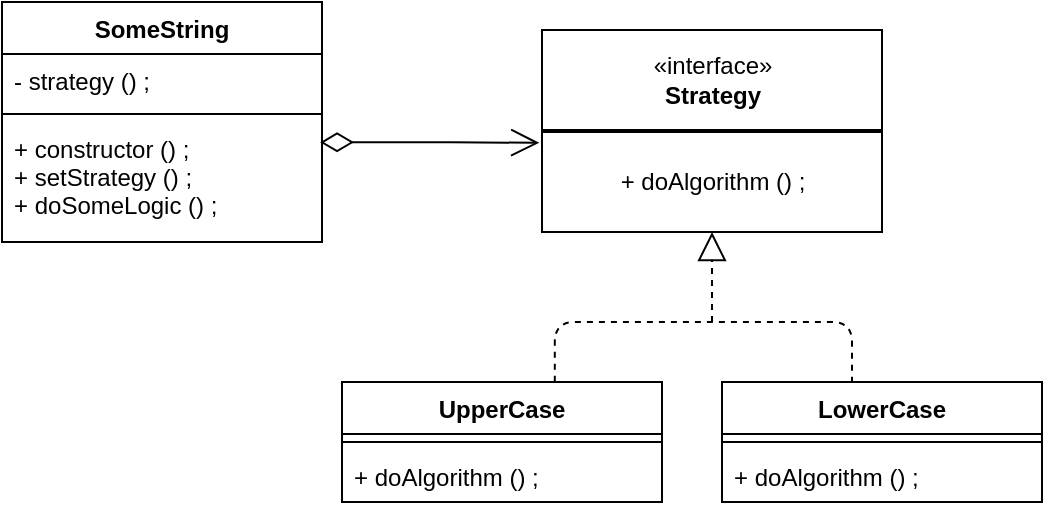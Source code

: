 <mxfile>
    <diagram id="_uB95avh3rgD_EGWLrsU" name="Page-1">
        <mxGraphModel dx="734" dy="575" grid="0" gridSize="10" guides="1" tooltips="1" connect="1" arrows="1" fold="1" page="1" pageScale="1" pageWidth="827" pageHeight="1169" math="0" shadow="0">
            <root>
                <mxCell id="0"/>
                <mxCell id="1" parent="0"/>
                <mxCell id="2" value="SomeString" style="swimlane;fontStyle=1;align=center;verticalAlign=top;childLayout=stackLayout;horizontal=1;startSize=26;horizontalStack=0;resizeParent=1;resizeParentMax=0;resizeLast=0;collapsible=1;marginBottom=0;" vertex="1" parent="1">
                    <mxGeometry x="80" y="120" width="160" height="120" as="geometry"/>
                </mxCell>
                <mxCell id="3" value="- strategy () ;" style="text;strokeColor=none;fillColor=none;align=left;verticalAlign=top;spacingLeft=4;spacingRight=4;overflow=hidden;rotatable=0;points=[[0,0.5],[1,0.5]];portConstraint=eastwest;" vertex="1" parent="2">
                    <mxGeometry y="26" width="160" height="26" as="geometry"/>
                </mxCell>
                <mxCell id="4" value="" style="line;strokeWidth=1;fillColor=none;align=left;verticalAlign=middle;spacingTop=-1;spacingLeft=3;spacingRight=3;rotatable=0;labelPosition=right;points=[];portConstraint=eastwest;" vertex="1" parent="2">
                    <mxGeometry y="52" width="160" height="8" as="geometry"/>
                </mxCell>
                <mxCell id="5" value="+ constructor () ;&#10;+ setStrategy () ;&#10;+ doSomeLogic () ;" style="text;strokeColor=none;fillColor=none;align=left;verticalAlign=top;spacingLeft=4;spacingRight=4;overflow=hidden;rotatable=0;points=[[0,0.5],[1,0.5]];portConstraint=eastwest;" vertex="1" parent="2">
                    <mxGeometry y="60" width="160" height="60" as="geometry"/>
                </mxCell>
                <mxCell id="6" value="«interface»&lt;br&gt;&lt;b&gt;Strategy&lt;/b&gt;" style="html=1;" vertex="1" parent="1">
                    <mxGeometry x="350" y="134" width="170" height="50" as="geometry"/>
                </mxCell>
                <mxCell id="7" value="+ doAlgorithm () ;" style="html=1;" vertex="1" parent="1">
                    <mxGeometry x="350" y="185" width="170" height="50" as="geometry"/>
                </mxCell>
                <mxCell id="8" value="UpperCase" style="swimlane;fontStyle=1;align=center;verticalAlign=top;childLayout=stackLayout;horizontal=1;startSize=26;horizontalStack=0;resizeParent=1;resizeParentMax=0;resizeLast=0;collapsible=1;marginBottom=0;" vertex="1" parent="1">
                    <mxGeometry x="250" y="310" width="160" height="60" as="geometry"/>
                </mxCell>
                <mxCell id="10" value="" style="line;strokeWidth=1;fillColor=none;align=left;verticalAlign=middle;spacingTop=-1;spacingLeft=3;spacingRight=3;rotatable=0;labelPosition=right;points=[];portConstraint=eastwest;" vertex="1" parent="8">
                    <mxGeometry y="26" width="160" height="8" as="geometry"/>
                </mxCell>
                <mxCell id="11" value="+ doAlgorithm () ;" style="text;strokeColor=none;fillColor=none;align=left;verticalAlign=top;spacingLeft=4;spacingRight=4;overflow=hidden;rotatable=0;points=[[0,0.5],[1,0.5]];portConstraint=eastwest;" vertex="1" parent="8">
                    <mxGeometry y="34" width="160" height="26" as="geometry"/>
                </mxCell>
                <mxCell id="12" value="LowerCase" style="swimlane;fontStyle=1;align=center;verticalAlign=top;childLayout=stackLayout;horizontal=1;startSize=26;horizontalStack=0;resizeParent=1;resizeParentMax=0;resizeLast=0;collapsible=1;marginBottom=0;" vertex="1" parent="1">
                    <mxGeometry x="440" y="310" width="160" height="60" as="geometry"/>
                </mxCell>
                <mxCell id="13" value="" style="line;strokeWidth=1;fillColor=none;align=left;verticalAlign=middle;spacingTop=-1;spacingLeft=3;spacingRight=3;rotatable=0;labelPosition=right;points=[];portConstraint=eastwest;" vertex="1" parent="12">
                    <mxGeometry y="26" width="160" height="8" as="geometry"/>
                </mxCell>
                <mxCell id="14" value="+ doAlgorithm () ;" style="text;strokeColor=none;fillColor=none;align=left;verticalAlign=top;spacingLeft=4;spacingRight=4;overflow=hidden;rotatable=0;points=[[0,0.5],[1,0.5]];portConstraint=eastwest;" vertex="1" parent="12">
                    <mxGeometry y="34" width="160" height="26" as="geometry"/>
                </mxCell>
                <mxCell id="15" value="" style="endArrow=block;dashed=1;endFill=0;endSize=12;html=1;entryX=0.5;entryY=1;entryDx=0;entryDy=0;" edge="1" parent="1" target="7">
                    <mxGeometry width="160" relative="1" as="geometry">
                        <mxPoint x="435" y="280" as="sourcePoint"/>
                        <mxPoint x="470" y="270" as="targetPoint"/>
                    </mxGeometry>
                </mxCell>
                <mxCell id="16" value="" style="endArrow=none;html=1;edgeStyle=orthogonalEdgeStyle;exitX=0.665;exitY=-0.003;exitDx=0;exitDy=0;exitPerimeter=0;dashed=1;" edge="1" parent="1" source="8">
                    <mxGeometry relative="1" as="geometry">
                        <mxPoint x="330" y="280" as="sourcePoint"/>
                        <mxPoint x="505" y="310" as="targetPoint"/>
                        <Array as="points">
                            <mxPoint x="356" y="280"/>
                            <mxPoint x="505" y="280"/>
                        </Array>
                    </mxGeometry>
                </mxCell>
                <mxCell id="19" value="1" style="endArrow=open;html=1;endSize=12;startArrow=diamondThin;startSize=14;startFill=0;edgeStyle=orthogonalEdgeStyle;align=left;verticalAlign=bottom;entryX=-0.008;entryY=0.108;entryDx=0;entryDy=0;entryPerimeter=0;exitX=0.994;exitY=0.169;exitDx=0;exitDy=0;exitPerimeter=0;textOpacity=0;" edge="1" parent="1" source="5" target="7">
                    <mxGeometry x="-1" y="3" relative="1" as="geometry">
                        <mxPoint x="230" y="190" as="sourcePoint"/>
                        <mxPoint x="340" y="190" as="targetPoint"/>
                    </mxGeometry>
                </mxCell>
            </root>
        </mxGraphModel>
    </diagram>
</mxfile>